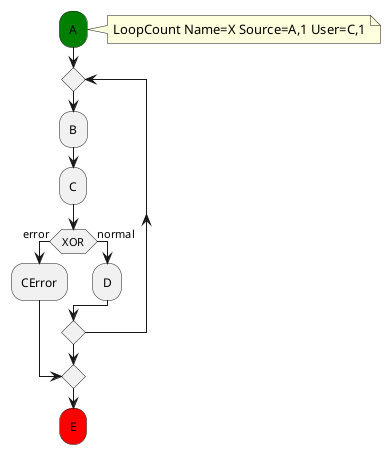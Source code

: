 @startuml
#green:A;
note right
  LoopCount Name=X Source=A,1 User=C,1
end note
repeat
  :B;
  :C;
  if (XOR) then (error)
    :CError;
    break
  else (normal)
    :D;
  end if
repeat while
  #red:E;
@enduml
